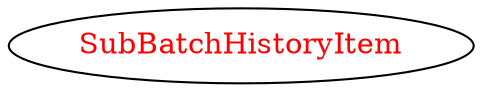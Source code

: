 digraph dependencyGraph {
 concentrate=true;
 ranksep="2.0";
 rankdir="LR"; 
 splines="ortho";
"SubBatchHistoryItem" [fontcolor="red"];
}